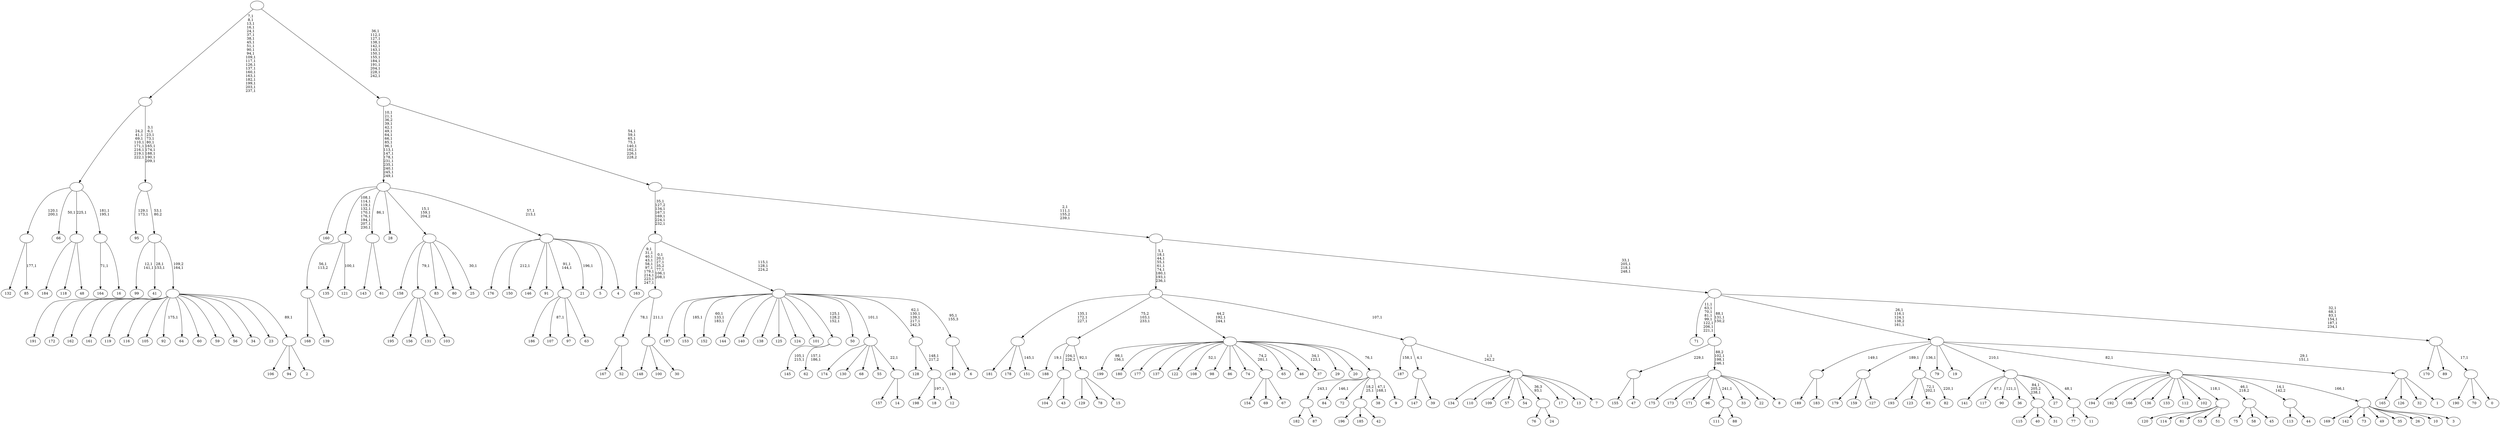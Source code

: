 digraph T {
	450 [label="199"]
	447 [label="198"]
	446 [label="197"]
	445 [label="196"]
	444 [label="195"]
	443 [label="194"]
	442 [label="193"]
	441 [label="192"]
	440 [label="191"]
	439 [label="190"]
	438 [label="189"]
	437 [label="188"]
	435 [label="187"]
	433 [label="186"]
	432 [label="185"]
	431 [label="184"]
	430 [label="183"]
	429 [label=""]
	428 [label="182"]
	427 [label="181"]
	426 [label="180"]
	425 [label="179"]
	424 [label="178"]
	423 [label="177"]
	422 [label="176"]
	421 [label="175"]
	420 [label="174"]
	419 [label="173"]
	418 [label="172"]
	417 [label="171"]
	416 [label="170"]
	415 [label="169"]
	414 [label="168"]
	413 [label="167"]
	412 [label="166"]
	411 [label="165"]
	410 [label="164"]
	408 [label="163"]
	397 [label="162"]
	396 [label="161"]
	395 [label="160"]
	394 [label="159"]
	393 [label="158"]
	392 [label="157"]
	391 [label="156"]
	390 [label="155"]
	389 [label="154"]
	388 [label="153"]
	386 [label="152"]
	382 [label="151"]
	380 [label=""]
	377 [label="150"]
	375 [label="149"]
	374 [label="148"]
	373 [label="147"]
	372 [label="146"]
	371 [label="145"]
	368 [label="144"]
	367 [label="143"]
	366 [label="142"]
	365 [label="141"]
	364 [label="140"]
	363 [label="139"]
	362 [label=""]
	361 [label="138"]
	360 [label="137"]
	359 [label="136"]
	358 [label="135"]
	357 [label="134"]
	356 [label="133"]
	355 [label="132"]
	354 [label="131"]
	353 [label="130"]
	352 [label="129"]
	351 [label="128"]
	350 [label="127"]
	349 [label=""]
	348 [label="126"]
	347 [label="125"]
	346 [label="124"]
	345 [label="123"]
	344 [label="122"]
	343 [label="121"]
	341 [label=""]
	332 [label="120"]
	331 [label="119"]
	330 [label="118"]
	329 [label="117"]
	327 [label="116"]
	326 [label="115"]
	325 [label="114"]
	324 [label="113"]
	323 [label="112"]
	322 [label="111"]
	321 [label="110"]
	320 [label="109"]
	319 [label="108"]
	317 [label="107"]
	315 [label="106"]
	314 [label="105"]
	313 [label="104"]
	312 [label="103"]
	311 [label=""]
	310 [label="102"]
	309 [label="101"]
	308 [label="100"]
	307 [label="99"]
	304 [label="98"]
	303 [label="97"]
	302 [label="96"]
	301 [label="95"]
	298 [label="94"]
	297 [label="93"]
	294 [label="92"]
	292 [label="91"]
	291 [label="90"]
	289 [label="89"]
	288 [label="88"]
	287 [label=""]
	286 [label="87"]
	285 [label=""]
	284 [label="86"]
	283 [label="85"]
	281 [label=""]
	279 [label="84"]
	277 [label="83"]
	276 [label="82"]
	274 [label=""]
	273 [label="81"]
	272 [label="80"]
	271 [label="79"]
	270 [label="78"]
	269 [label="77"]
	268 [label="76"]
	267 [label="75"]
	266 [label="74"]
	265 [label="73"]
	264 [label="72"]
	263 [label="71"]
	254 [label="70"]
	253 [label="69"]
	252 [label="68"]
	251 [label="67"]
	250 [label=""]
	249 [label="66"]
	247 [label="65"]
	246 [label="64"]
	245 [label="63"]
	244 [label=""]
	242 [label="62"]
	239 [label=""]
	237 [label="61"]
	236 [label=""]
	235 [label="60"]
	234 [label="59"]
	233 [label="58"]
	232 [label="57"]
	231 [label="56"]
	230 [label="55"]
	229 [label="54"]
	228 [label="53"]
	227 [label="52"]
	226 [label=""]
	225 [label="51"]
	224 [label=""]
	223 [label="50"]
	222 [label="49"]
	221 [label="48"]
	220 [label=""]
	219 [label="47"]
	218 [label=""]
	217 [label="46"]
	216 [label="45"]
	215 [label=""]
	214 [label="44"]
	213 [label=""]
	212 [label="43"]
	211 [label=""]
	210 [label="42"]
	209 [label=""]
	208 [label="41"]
	205 [label="40"]
	204 [label="39"]
	203 [label=""]
	202 [label="38"]
	199 [label="37"]
	196 [label="36"]
	195 [label="35"]
	194 [label="34"]
	193 [label="33"]
	192 [label="32"]
	191 [label="31"]
	190 [label=""]
	188 [label="30"]
	187 [label=""]
	186 [label=""]
	180 [label="29"]
	179 [label="28"]
	178 [label="27"]
	177 [label="26"]
	176 [label="25"]
	174 [label=""]
	172 [label="24"]
	171 [label=""]
	170 [label="23"]
	169 [label="22"]
	168 [label="21"]
	166 [label="20"]
	165 [label="19"]
	164 [label="18"]
	162 [label="17"]
	161 [label="16"]
	160 [label=""]
	158 [label=""]
	151 [label="15"]
	150 [label=""]
	149 [label=""]
	147 [label="14"]
	146 [label=""]
	145 [label=""]
	144 [label="13"]
	143 [label="12"]
	142 [label=""]
	141 [label=""]
	137 [label="11"]
	136 [label=""]
	135 [label=""]
	134 [label="10"]
	133 [label="9"]
	132 [label=""]
	131 [label=""]
	129 [label="8"]
	128 [label=""]
	125 [label=""]
	123 [label="7"]
	122 [label=""]
	121 [label=""]
	120 [label=""]
	111 [label="6"]
	110 [label=""]
	109 [label=""]
	107 [label=""]
	101 [label="5"]
	100 [label="4"]
	99 [label=""]
	97 [label=""]
	80 [label="3"]
	79 [label=""]
	78 [label=""]
	77 [label="2"]
	76 [label=""]
	75 [label=""]
	74 [label=""]
	73 [label=""]
	63 [label=""]
	42 [label="1"]
	41 [label=""]
	39 [label=""]
	35 [label="0"]
	34 [label=""]
	33 [label=""]
	27 [label=""]
	23 [label=""]
	20 [label=""]
	13 [label=""]
	0 [label=""]
	429 -> 438 [label=""]
	429 -> 430 [label=""]
	380 -> 382 [label="145,1"]
	380 -> 427 [label=""]
	380 -> 424 [label=""]
	362 -> 414 [label=""]
	362 -> 363 [label=""]
	349 -> 425 [label=""]
	349 -> 394 [label=""]
	349 -> 350 [label=""]
	341 -> 343 [label="100,1"]
	341 -> 362 [label="56,1\n113,2"]
	341 -> 358 [label=""]
	311 -> 444 [label=""]
	311 -> 391 [label=""]
	311 -> 354 [label=""]
	311 -> 312 [label=""]
	287 -> 322 [label=""]
	287 -> 288 [label=""]
	285 -> 428 [label=""]
	285 -> 286 [label=""]
	281 -> 283 [label="177,1"]
	281 -> 355 [label=""]
	274 -> 276 [label="220,1"]
	274 -> 297 [label="72,1\n202,1"]
	274 -> 442 [label=""]
	274 -> 345 [label=""]
	250 -> 389 [label=""]
	250 -> 253 [label=""]
	250 -> 251 [label=""]
	244 -> 317 [label="87,1"]
	244 -> 433 [label=""]
	244 -> 303 [label=""]
	244 -> 245 [label=""]
	239 -> 242 [label="157,1\n186,1"]
	239 -> 371 [label="105,1\n215,1"]
	236 -> 367 [label=""]
	236 -> 237 [label=""]
	226 -> 413 [label=""]
	226 -> 227 [label=""]
	224 -> 332 [label=""]
	224 -> 325 [label=""]
	224 -> 273 [label=""]
	224 -> 228 [label=""]
	224 -> 225 [label=""]
	220 -> 431 [label=""]
	220 -> 330 [label=""]
	220 -> 221 [label=""]
	218 -> 390 [label=""]
	218 -> 219 [label=""]
	215 -> 267 [label=""]
	215 -> 233 [label=""]
	215 -> 216 [label=""]
	213 -> 324 [label=""]
	213 -> 214 [label=""]
	211 -> 313 [label=""]
	211 -> 212 [label=""]
	209 -> 445 [label=""]
	209 -> 432 [label=""]
	209 -> 210 [label=""]
	203 -> 373 [label=""]
	203 -> 204 [label=""]
	190 -> 326 [label=""]
	190 -> 205 [label=""]
	190 -> 191 [label=""]
	187 -> 374 [label=""]
	187 -> 308 [label=""]
	187 -> 188 [label=""]
	186 -> 226 [label="78,1"]
	186 -> 187 [label="211,1"]
	174 -> 176 [label="30,1"]
	174 -> 393 [label=""]
	174 -> 311 [label="79,1"]
	174 -> 277 [label=""]
	174 -> 272 [label=""]
	171 -> 268 [label=""]
	171 -> 172 [label=""]
	160 -> 410 [label="71,1"]
	160 -> 161 [label=""]
	158 -> 160 [label="181,1\n195,1"]
	158 -> 249 [label="50,1"]
	158 -> 281 [label="120,1\n200,1"]
	158 -> 220 [label="225,1"]
	150 -> 352 [label=""]
	150 -> 270 [label=""]
	150 -> 151 [label=""]
	149 -> 437 [label="19,1"]
	149 -> 211 [label="104,1\n226,2"]
	149 -> 150 [label="92,1"]
	146 -> 392 [label=""]
	146 -> 147 [label=""]
	145 -> 420 [label=""]
	145 -> 353 [label=""]
	145 -> 252 [label=""]
	145 -> 230 [label=""]
	145 -> 146 [label="22,1"]
	142 -> 164 [label="197,1"]
	142 -> 447 [label=""]
	142 -> 143 [label=""]
	141 -> 351 [label=""]
	141 -> 142 [label="148,1\n217,2"]
	136 -> 269 [label=""]
	136 -> 137 [label=""]
	135 -> 190 [label="84,1\n205,2\n238,1"]
	135 -> 291 [label="121,1"]
	135 -> 329 [label="67,1"]
	135 -> 365 [label=""]
	135 -> 196 [label=""]
	135 -> 178 [label=""]
	135 -> 136 [label="48,1"]
	132 -> 202 [label="47,1\n168,1"]
	132 -> 279 [label="146,1"]
	132 -> 285 [label="243,1"]
	132 -> 264 [label=""]
	132 -> 209 [label="18,2\n25,1"]
	132 -> 133 [label=""]
	131 -> 199 [label="34,1\n123,1"]
	131 -> 319 [label="52,1"]
	131 -> 450 [label="98,1\n156,1"]
	131 -> 426 [label=""]
	131 -> 423 [label=""]
	131 -> 360 [label=""]
	131 -> 344 [label=""]
	131 -> 304 [label=""]
	131 -> 284 [label=""]
	131 -> 266 [label=""]
	131 -> 250 [label="74,2\n201,1"]
	131 -> 247 [label=""]
	131 -> 217 [label=""]
	131 -> 180 [label=""]
	131 -> 166 [label=""]
	131 -> 132 [label="76,1"]
	128 -> 421 [label=""]
	128 -> 419 [label=""]
	128 -> 417 [label=""]
	128 -> 302 [label=""]
	128 -> 287 [label="241,1"]
	128 -> 193 [label=""]
	128 -> 169 [label=""]
	128 -> 129 [label=""]
	125 -> 128 [label="88,2\n102,1\n198,1\n246,1"]
	125 -> 218 [label="229,1"]
	122 -> 357 [label=""]
	122 -> 321 [label=""]
	122 -> 320 [label=""]
	122 -> 232 [label=""]
	122 -> 229 [label=""]
	122 -> 171 [label="36,3\n93,1"]
	122 -> 162 [label=""]
	122 -> 144 [label=""]
	122 -> 123 [label=""]
	121 -> 435 [label="158,1"]
	121 -> 203 [label="4,1"]
	121 -> 122 [label="1,1\n242,2"]
	120 -> 131 [label="44,2\n192,1\n244,1"]
	120 -> 149 [label="75,2\n103,1\n233,1"]
	120 -> 380 [label="135,1\n172,1\n227,1"]
	120 -> 121 [label="107,1"]
	110 -> 375 [label=""]
	110 -> 111 [label=""]
	109 -> 141 [label="62,1\n130,1\n139,1\n217,1\n242,3"]
	109 -> 239 [label="125,1\n128,2\n152,1"]
	109 -> 386 [label="60,1\n133,1\n183,1"]
	109 -> 388 [label="185,1"]
	109 -> 446 [label=""]
	109 -> 368 [label=""]
	109 -> 364 [label=""]
	109 -> 361 [label=""]
	109 -> 347 [label=""]
	109 -> 346 [label=""]
	109 -> 309 [label=""]
	109 -> 223 [label=""]
	109 -> 145 [label="101,1"]
	109 -> 110 [label="95,1\n155,3"]
	107 -> 109 [label="115,1\n128,1\n224,2"]
	107 -> 186 [label="0,1\n20,1\n27,1\n35,2\n77,1\n106,1\n208,1"]
	107 -> 408 [label="9,1\n31,1\n40,1\n43,1\n58,1\n97,1\n179,1\n214,1\n223,1\n247,1"]
	99 -> 168 [label="196,1"]
	99 -> 244 [label="91,1\n144,1"]
	99 -> 377 [label="212,1"]
	99 -> 422 [label=""]
	99 -> 372 [label=""]
	99 -> 292 [label=""]
	99 -> 101 [label=""]
	99 -> 100 [label=""]
	97 -> 99 [label="57,1\n213,1"]
	97 -> 174 [label="15,1\n159,1\n204,2"]
	97 -> 341 [label="108,1\n114,1\n119,1\n132,1\n170,1\n176,1\n194,1\n207,1\n230,1"]
	97 -> 395 [label=""]
	97 -> 236 [label="86,1"]
	97 -> 179 [label=""]
	79 -> 415 [label=""]
	79 -> 366 [label=""]
	79 -> 265 [label=""]
	79 -> 222 [label=""]
	79 -> 195 [label=""]
	79 -> 177 [label=""]
	79 -> 134 [label=""]
	79 -> 80 [label=""]
	78 -> 443 [label=""]
	78 -> 441 [label=""]
	78 -> 412 [label=""]
	78 -> 359 [label=""]
	78 -> 356 [label=""]
	78 -> 323 [label=""]
	78 -> 310 [label=""]
	78 -> 224 [label="118,1"]
	78 -> 215 [label="46,1\n218,2"]
	78 -> 213 [label="14,1\n142,2"]
	78 -> 79 [label="166,1"]
	76 -> 315 [label=""]
	76 -> 298 [label=""]
	76 -> 77 [label=""]
	75 -> 294 [label="175,1"]
	75 -> 440 [label=""]
	75 -> 418 [label=""]
	75 -> 397 [label=""]
	75 -> 396 [label=""]
	75 -> 331 [label=""]
	75 -> 327 [label=""]
	75 -> 314 [label=""]
	75 -> 246 [label=""]
	75 -> 235 [label=""]
	75 -> 234 [label=""]
	75 -> 231 [label=""]
	75 -> 194 [label=""]
	75 -> 170 [label=""]
	75 -> 76 [label="89,1"]
	74 -> 208 [label="28,1\n153,1"]
	74 -> 307 [label="12,1\n141,1"]
	74 -> 75 [label="109,2\n164,1"]
	73 -> 301 [label="129,1\n173,1"]
	73 -> 74 [label="53,1\n80,2"]
	63 -> 73 [label="3,1\n6,1\n23,1\n73,1\n80,1\n165,1\n174,1\n188,1\n190,1\n209,1"]
	63 -> 158 [label="24,2\n41,1\n69,1\n110,1\n171,1\n216,1\n219,1\n222,1"]
	41 -> 411 [label=""]
	41 -> 348 [label=""]
	41 -> 192 [label=""]
	41 -> 42 [label=""]
	39 -> 41 [label="29,1\n151,1"]
	39 -> 429 [label="149,1"]
	39 -> 349 [label="189,1"]
	39 -> 274 [label="136,1"]
	39 -> 271 [label=""]
	39 -> 165 [label=""]
	39 -> 135 [label="210,1"]
	39 -> 78 [label="82,1"]
	34 -> 439 [label=""]
	34 -> 254 [label=""]
	34 -> 35 [label=""]
	33 -> 416 [label=""]
	33 -> 289 [label=""]
	33 -> 34 [label="17,1"]
	27 -> 33 [label="32,1\n68,1\n83,1\n154,1\n187,1\n234,1"]
	27 -> 39 [label="26,1\n116,1\n124,1\n138,2\n161,1"]
	27 -> 125 [label="88,1\n131,1\n150,2"]
	27 -> 263 [label="11,1\n63,1\n70,1\n81,1\n99,1\n122,1\n206,1\n221,1"]
	23 -> 27 [label="33,1\n205,1\n218,1\n248,1"]
	23 -> 120 [label="5,1\n18,1\n44,1\n55,1\n61,1\n74,1\n180,1\n193,1\n236,1"]
	20 -> 23 [label="2,1\n111,1\n155,2\n239,1"]
	20 -> 107 [label="35,1\n127,2\n134,1\n167,1\n169,1\n224,1\n232,1"]
	13 -> 20 [label="54,1\n59,1\n65,1\n75,1\n140,1\n162,1\n226,1\n228,2"]
	13 -> 97 [label="10,1\n21,1\n36,2\n39,1\n42,1\n49,1\n64,1\n66,1\n85,1\n96,1\n113,1\n147,1\n178,1\n231,1\n235,1\n240,1\n245,1\n249,1"]
	0 -> 13 [label="36,1\n112,1\n127,1\n138,1\n142,1\n143,1\n150,1\n155,1\n184,1\n191,1\n204,1\n228,1\n242,1"]
	0 -> 63 [label="7,1\n8,1\n13,1\n16,1\n24,1\n37,1\n38,1\n45,1\n51,1\n90,1\n94,1\n109,1\n117,1\n126,1\n137,1\n160,1\n163,1\n182,1\n199,1\n203,1\n237,1"]
}
